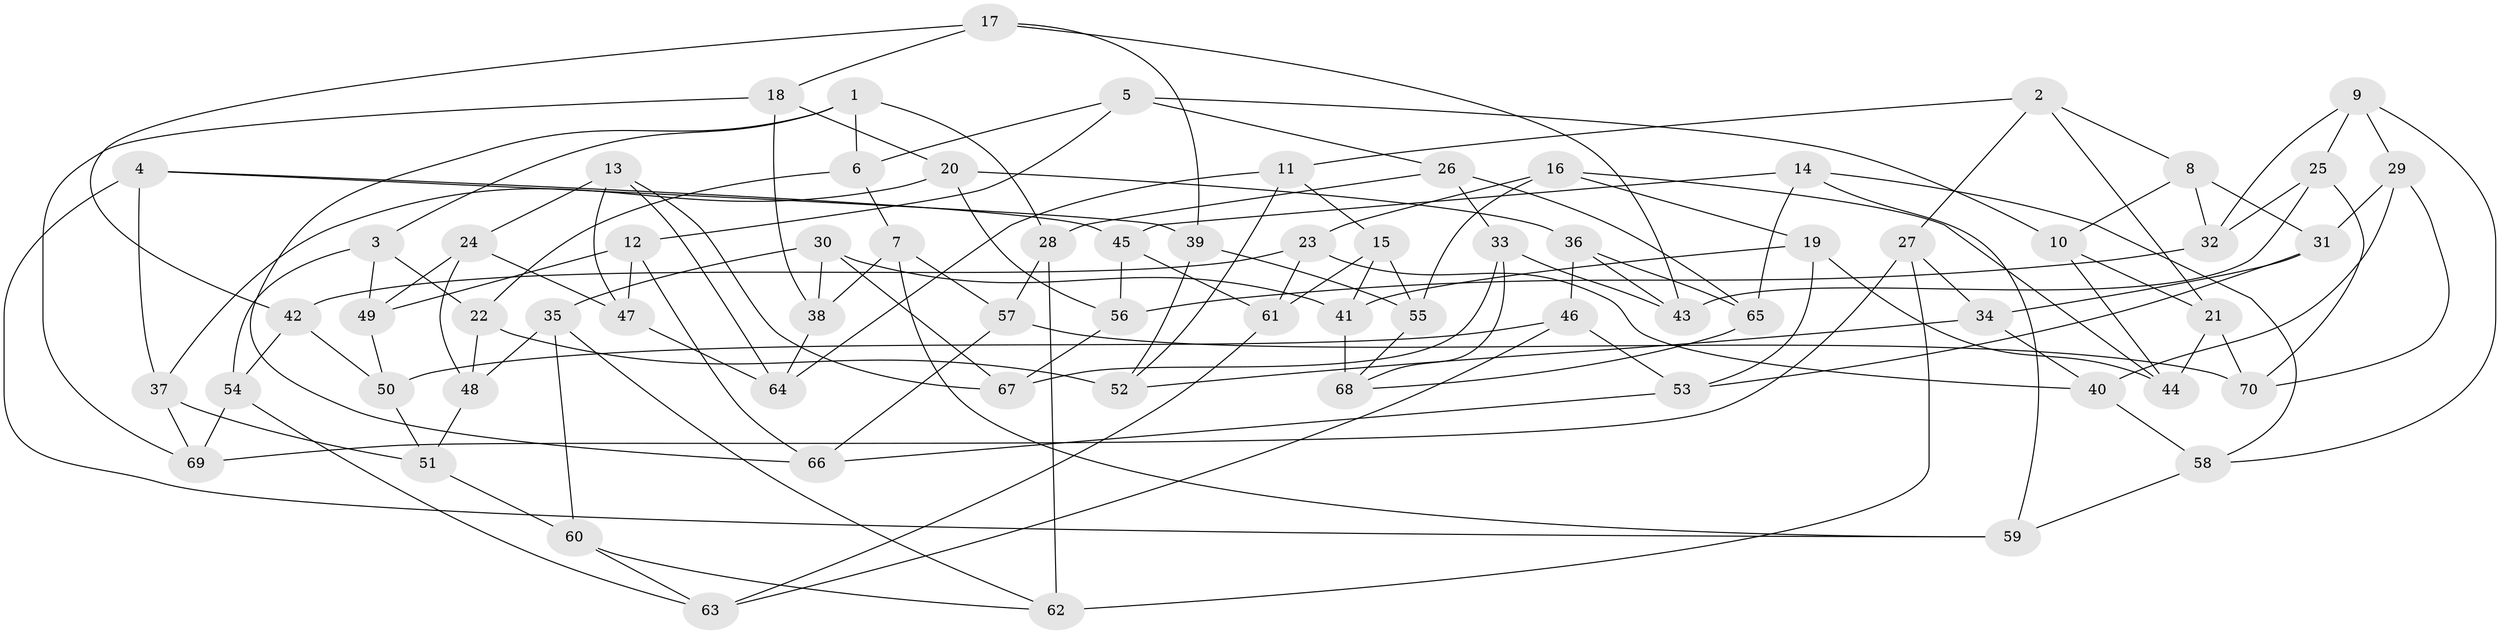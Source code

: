 // Generated by graph-tools (version 1.1) at 2025/38/03/09/25 02:38:10]
// undirected, 70 vertices, 140 edges
graph export_dot {
graph [start="1"]
  node [color=gray90,style=filled];
  1;
  2;
  3;
  4;
  5;
  6;
  7;
  8;
  9;
  10;
  11;
  12;
  13;
  14;
  15;
  16;
  17;
  18;
  19;
  20;
  21;
  22;
  23;
  24;
  25;
  26;
  27;
  28;
  29;
  30;
  31;
  32;
  33;
  34;
  35;
  36;
  37;
  38;
  39;
  40;
  41;
  42;
  43;
  44;
  45;
  46;
  47;
  48;
  49;
  50;
  51;
  52;
  53;
  54;
  55;
  56;
  57;
  58;
  59;
  60;
  61;
  62;
  63;
  64;
  65;
  66;
  67;
  68;
  69;
  70;
  1 -- 28;
  1 -- 66;
  1 -- 6;
  1 -- 3;
  2 -- 21;
  2 -- 8;
  2 -- 11;
  2 -- 27;
  3 -- 54;
  3 -- 22;
  3 -- 49;
  4 -- 37;
  4 -- 39;
  4 -- 59;
  4 -- 45;
  5 -- 26;
  5 -- 10;
  5 -- 12;
  5 -- 6;
  6 -- 7;
  6 -- 22;
  7 -- 38;
  7 -- 57;
  7 -- 59;
  8 -- 31;
  8 -- 10;
  8 -- 32;
  9 -- 29;
  9 -- 32;
  9 -- 25;
  9 -- 58;
  10 -- 44;
  10 -- 21;
  11 -- 64;
  11 -- 52;
  11 -- 15;
  12 -- 49;
  12 -- 66;
  12 -- 47;
  13 -- 47;
  13 -- 64;
  13 -- 67;
  13 -- 24;
  14 -- 59;
  14 -- 65;
  14 -- 45;
  14 -- 58;
  15 -- 41;
  15 -- 61;
  15 -- 55;
  16 -- 19;
  16 -- 23;
  16 -- 55;
  16 -- 44;
  17 -- 42;
  17 -- 43;
  17 -- 18;
  17 -- 39;
  18 -- 20;
  18 -- 38;
  18 -- 69;
  19 -- 44;
  19 -- 53;
  19 -- 41;
  20 -- 37;
  20 -- 36;
  20 -- 56;
  21 -- 70;
  21 -- 44;
  22 -- 48;
  22 -- 52;
  23 -- 61;
  23 -- 40;
  23 -- 42;
  24 -- 48;
  24 -- 49;
  24 -- 47;
  25 -- 43;
  25 -- 32;
  25 -- 70;
  26 -- 28;
  26 -- 33;
  26 -- 65;
  27 -- 62;
  27 -- 69;
  27 -- 34;
  28 -- 62;
  28 -- 57;
  29 -- 31;
  29 -- 40;
  29 -- 70;
  30 -- 67;
  30 -- 38;
  30 -- 35;
  30 -- 41;
  31 -- 53;
  31 -- 34;
  32 -- 56;
  33 -- 67;
  33 -- 43;
  33 -- 68;
  34 -- 52;
  34 -- 40;
  35 -- 60;
  35 -- 62;
  35 -- 48;
  36 -- 65;
  36 -- 46;
  36 -- 43;
  37 -- 69;
  37 -- 51;
  38 -- 64;
  39 -- 52;
  39 -- 55;
  40 -- 58;
  41 -- 68;
  42 -- 50;
  42 -- 54;
  45 -- 56;
  45 -- 61;
  46 -- 63;
  46 -- 50;
  46 -- 53;
  47 -- 64;
  48 -- 51;
  49 -- 50;
  50 -- 51;
  51 -- 60;
  53 -- 66;
  54 -- 69;
  54 -- 63;
  55 -- 68;
  56 -- 67;
  57 -- 66;
  57 -- 70;
  58 -- 59;
  60 -- 63;
  60 -- 62;
  61 -- 63;
  65 -- 68;
}
